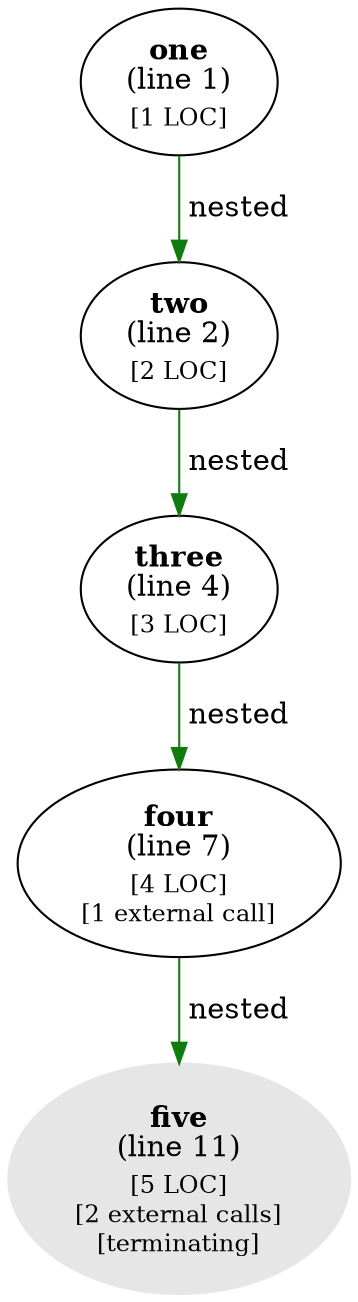 digraph g {
"five" [color="#e6e6e6",style=filled,label=<<b>five</b><br/>(line 11)<br/><sub>[5 LOC]</sub><br/><sub>[2 external calls]</sub><br/><sub>[terminating]</sub>>]
"four" [label=<<b>four</b><br/>(line 7)<br/><sub>[4 LOC]</sub><br/><sub>[1 external call]</sub>>]
"four" -> "five" [label=" nested",color="#107c10"]
"one" [label=<<b>one</b><br/>(line 1)<br/><sub>[1 LOC]</sub>>]
"one" -> "two" [label=" nested",color="#107c10"]
"three" [label=<<b>three</b><br/>(line 4)<br/><sub>[3 LOC]</sub>>]
"three" -> "four" [label=" nested",color="#107c10"]
"two" [label=<<b>two</b><br/>(line 2)<br/><sub>[2 LOC]</sub>>]
"two" -> "three" [label=" nested",color="#107c10"]
}
